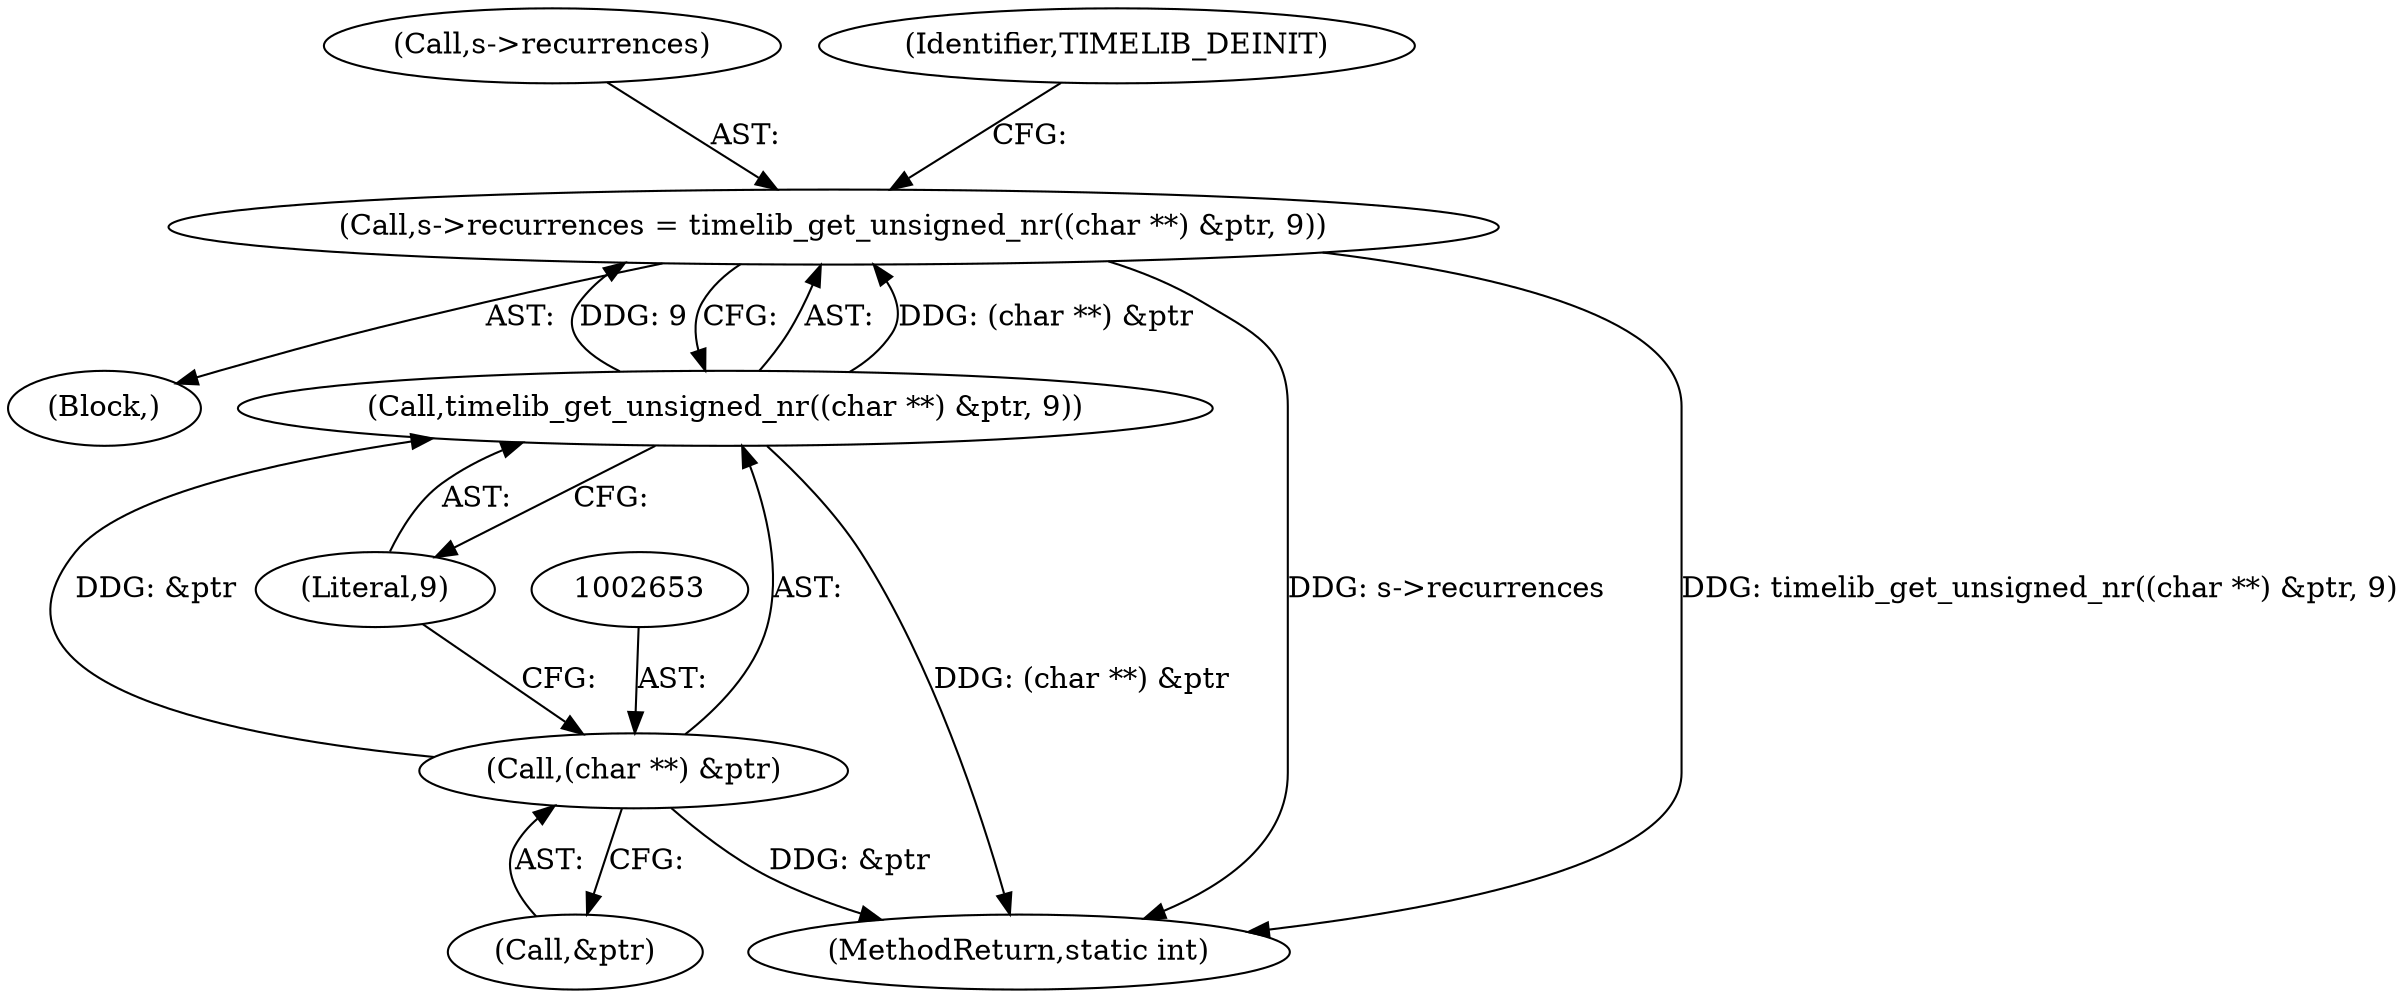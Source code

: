 digraph "0_php_12fe4e90be7bfa2a763197079f68f5568a14e071@pointer" {
"1002647" [label="(Call,s->recurrences = timelib_get_unsigned_nr((char **) &ptr, 9))"];
"1002651" [label="(Call,timelib_get_unsigned_nr((char **) &ptr, 9))"];
"1002652" [label="(Call,(char **) &ptr)"];
"1002656" [label="(Literal,9)"];
"1002647" [label="(Call,s->recurrences = timelib_get_unsigned_nr((char **) &ptr, 9))"];
"1002648" [label="(Call,s->recurrences)"];
"1002652" [label="(Call,(char **) &ptr)"];
"1002651" [label="(Call,timelib_get_unsigned_nr((char **) &ptr, 9))"];
"1002641" [label="(Block,)"];
"1002654" [label="(Call,&ptr)"];
"1002657" [label="(Identifier,TIMELIB_DEINIT)"];
"1002665" [label="(MethodReturn,static int)"];
"1002647" -> "1002641"  [label="AST: "];
"1002647" -> "1002651"  [label="CFG: "];
"1002648" -> "1002647"  [label="AST: "];
"1002651" -> "1002647"  [label="AST: "];
"1002657" -> "1002647"  [label="CFG: "];
"1002647" -> "1002665"  [label="DDG: s->recurrences"];
"1002647" -> "1002665"  [label="DDG: timelib_get_unsigned_nr((char **) &ptr, 9)"];
"1002651" -> "1002647"  [label="DDG: (char **) &ptr"];
"1002651" -> "1002647"  [label="DDG: 9"];
"1002651" -> "1002656"  [label="CFG: "];
"1002652" -> "1002651"  [label="AST: "];
"1002656" -> "1002651"  [label="AST: "];
"1002651" -> "1002665"  [label="DDG: (char **) &ptr"];
"1002652" -> "1002651"  [label="DDG: &ptr"];
"1002652" -> "1002654"  [label="CFG: "];
"1002653" -> "1002652"  [label="AST: "];
"1002654" -> "1002652"  [label="AST: "];
"1002656" -> "1002652"  [label="CFG: "];
"1002652" -> "1002665"  [label="DDG: &ptr"];
}
